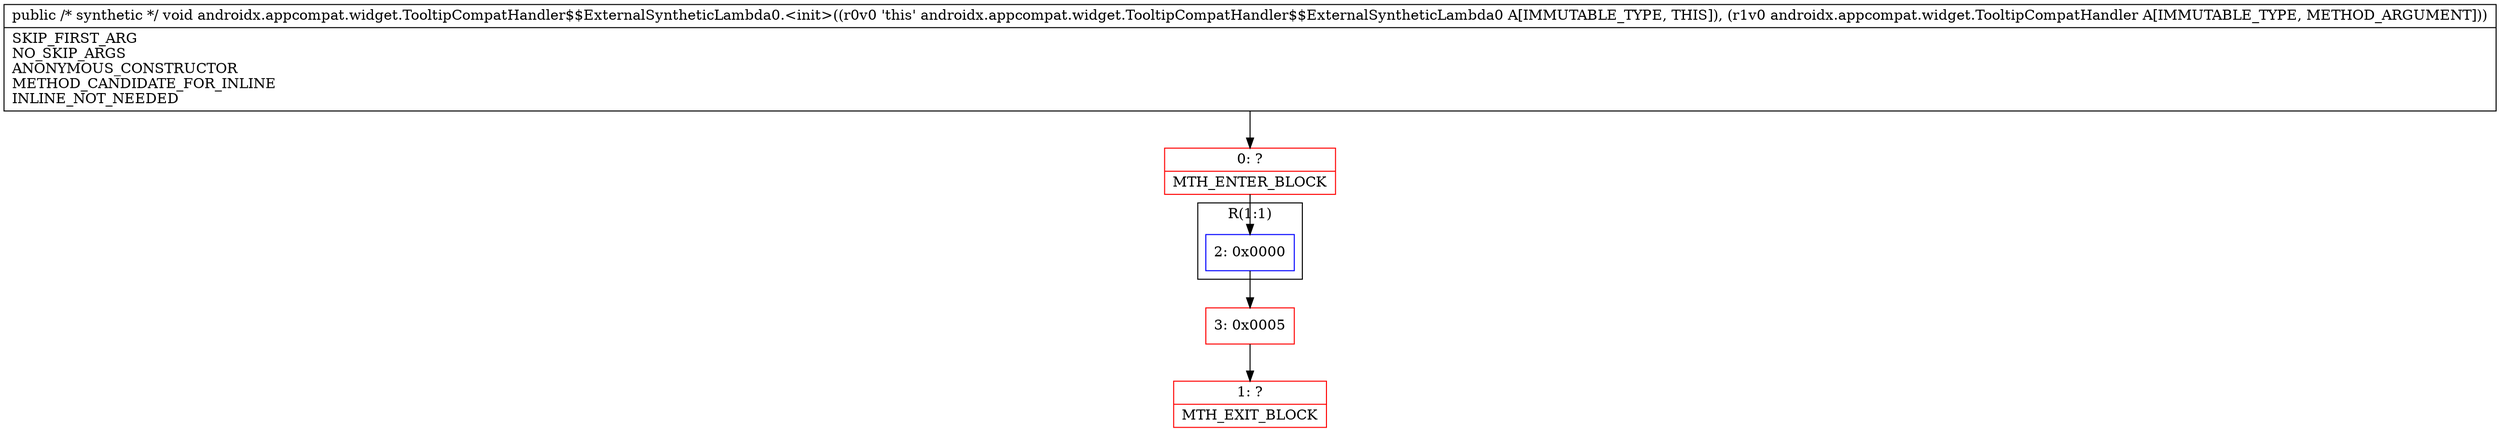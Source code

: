 digraph "CFG forandroidx.appcompat.widget.TooltipCompatHandler$$ExternalSyntheticLambda0.\<init\>(Landroidx\/appcompat\/widget\/TooltipCompatHandler;)V" {
subgraph cluster_Region_414205757 {
label = "R(1:1)";
node [shape=record,color=blue];
Node_2 [shape=record,label="{2\:\ 0x0000}"];
}
Node_0 [shape=record,color=red,label="{0\:\ ?|MTH_ENTER_BLOCK\l}"];
Node_3 [shape=record,color=red,label="{3\:\ 0x0005}"];
Node_1 [shape=record,color=red,label="{1\:\ ?|MTH_EXIT_BLOCK\l}"];
MethodNode[shape=record,label="{public \/* synthetic *\/ void androidx.appcompat.widget.TooltipCompatHandler$$ExternalSyntheticLambda0.\<init\>((r0v0 'this' androidx.appcompat.widget.TooltipCompatHandler$$ExternalSyntheticLambda0 A[IMMUTABLE_TYPE, THIS]), (r1v0 androidx.appcompat.widget.TooltipCompatHandler A[IMMUTABLE_TYPE, METHOD_ARGUMENT]))  | SKIP_FIRST_ARG\lNO_SKIP_ARGS\lANONYMOUS_CONSTRUCTOR\lMETHOD_CANDIDATE_FOR_INLINE\lINLINE_NOT_NEEDED\l}"];
MethodNode -> Node_0;Node_2 -> Node_3;
Node_0 -> Node_2;
Node_3 -> Node_1;
}

